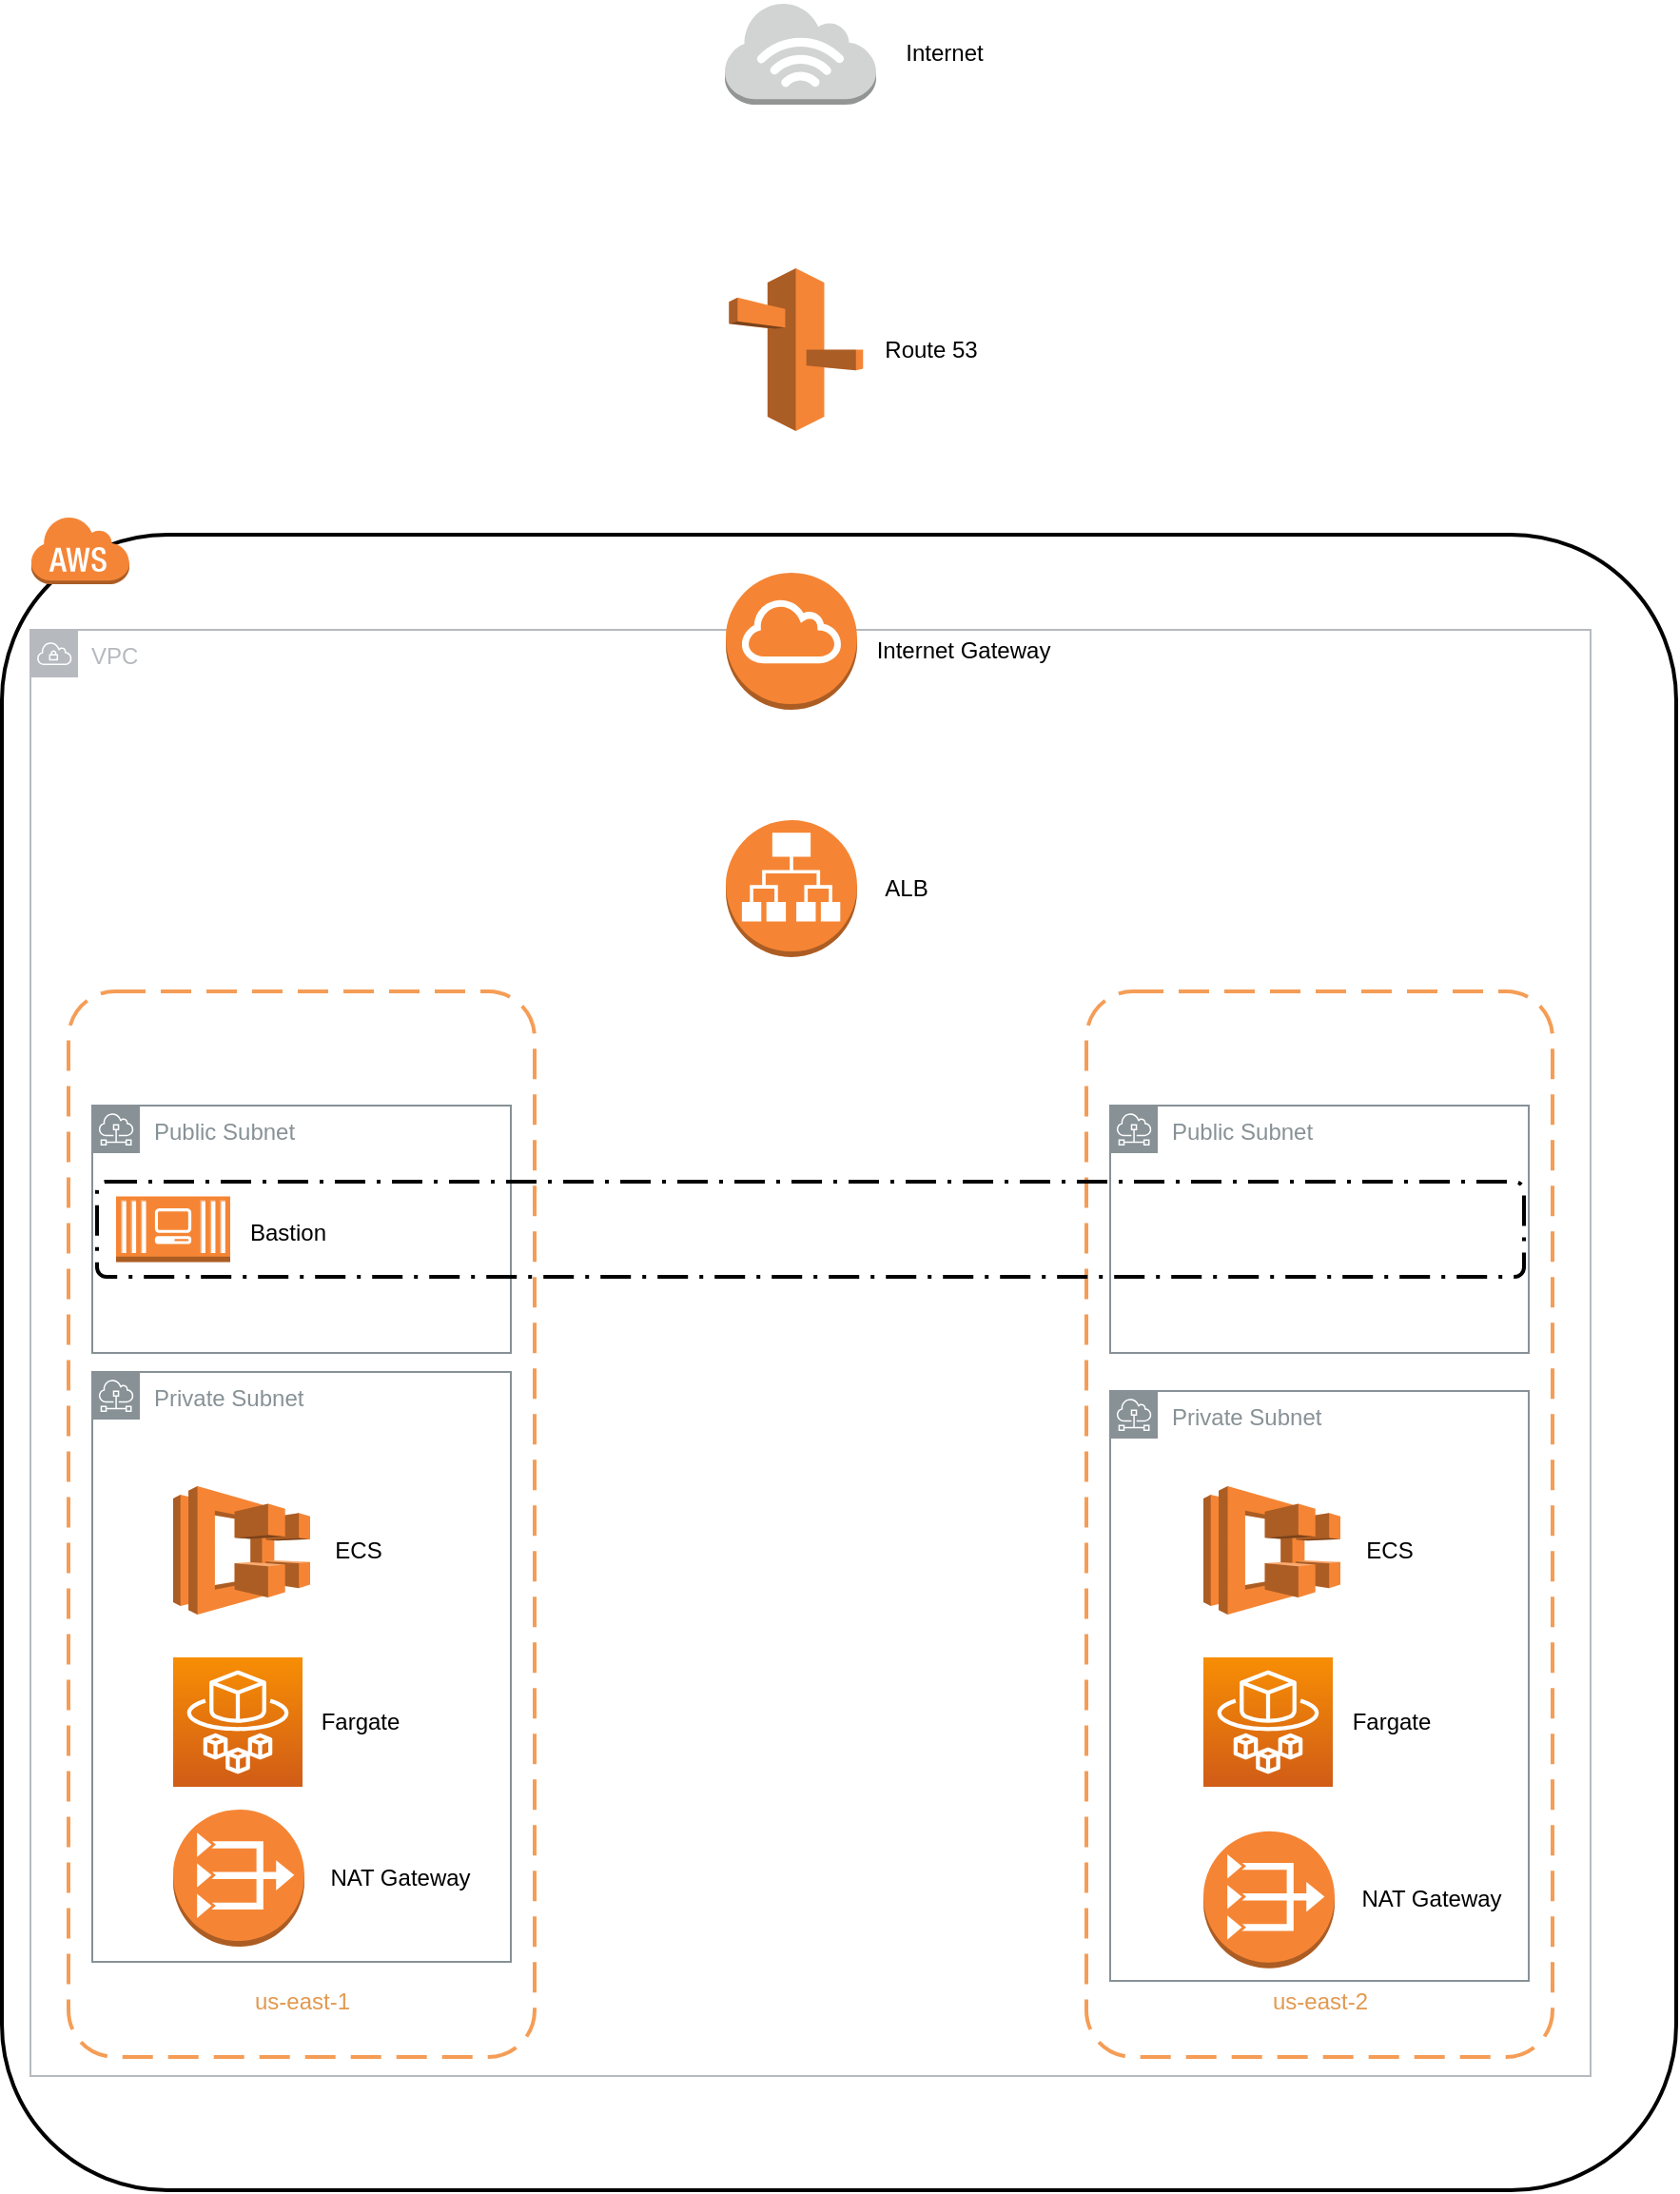 <mxfile version="20.8.5" type="github">
  <diagram id="JSZGtELMuPq8PO9FkglY" name="Page-1">
    <mxGraphModel dx="1434" dy="1864" grid="1" gridSize="10" guides="1" tooltips="1" connect="1" arrows="1" fold="1" page="1" pageScale="1" pageWidth="850" pageHeight="1100" math="0" shadow="0">
      <root>
        <mxCell id="0" />
        <mxCell id="1" parent="0" />
        <mxCell id="6mEMHJtNszO1gkZ6zy6h-1" value="" style="rounded=1;arcSize=10;dashed=0;fillColor=none;gradientColor=none;strokeWidth=2;" vertex="1" parent="1">
          <mxGeometry x="190" y="-120" width="880" height="870" as="geometry" />
        </mxCell>
        <mxCell id="6mEMHJtNszO1gkZ6zy6h-2" value="" style="dashed=0;html=1;shape=mxgraph.aws3.cloud;fillColor=#F58536;gradientColor=none;dashed=0;" vertex="1" parent="1">
          <mxGeometry x="205" y="-130" width="52" height="36" as="geometry" />
        </mxCell>
        <mxCell id="6mEMHJtNszO1gkZ6zy6h-11" value="VPC" style="sketch=0;outlineConnect=0;gradientColor=none;html=1;whiteSpace=wrap;fontSize=12;fontStyle=0;shape=mxgraph.aws4.group;grIcon=mxgraph.aws4.group_vpc;strokeColor=#B6BABF;fillColor=none;verticalAlign=top;align=left;spacingLeft=30;fontColor=#B6BABF;dashed=0;" vertex="1" parent="1">
          <mxGeometry x="205" y="-70" width="820" height="760" as="geometry" />
        </mxCell>
        <mxCell id="6mEMHJtNszO1gkZ6zy6h-10" value="" style="group" vertex="1" connectable="0" parent="1">
          <mxGeometry x="570.5" y="30" width="119" height="72" as="geometry" />
        </mxCell>
        <mxCell id="6mEMHJtNszO1gkZ6zy6h-8" value="" style="outlineConnect=0;dashed=0;verticalLabelPosition=bottom;verticalAlign=top;align=center;html=1;shape=mxgraph.aws3.application_load_balancer;fillColor=#F58534;gradientColor=none;fontColor=#e29950;" vertex="1" parent="6mEMHJtNszO1gkZ6zy6h-10">
          <mxGeometry width="69" height="72" as="geometry" />
        </mxCell>
        <mxCell id="6mEMHJtNszO1gkZ6zy6h-9" value="ALB" style="text;html=1;align=center;verticalAlign=middle;resizable=0;points=[];autosize=1;strokeColor=none;fillColor=none;fontColor=#000000;" vertex="1" parent="6mEMHJtNszO1gkZ6zy6h-10">
          <mxGeometry x="69" y="21" width="50" height="30" as="geometry" />
        </mxCell>
        <mxCell id="6mEMHJtNszO1gkZ6zy6h-12" value="" style="group" vertex="1" connectable="0" parent="1">
          <mxGeometry x="225" y="120" width="245" height="560" as="geometry" />
        </mxCell>
        <mxCell id="6mEMHJtNszO1gkZ6zy6h-3" value="" style="rounded=1;arcSize=10;dashed=1;strokeColor=#F59D56;fillColor=none;gradientColor=none;dashPattern=8 4;strokeWidth=2;" vertex="1" parent="6mEMHJtNszO1gkZ6zy6h-12">
          <mxGeometry width="245.0" height="560" as="geometry" />
        </mxCell>
        <mxCell id="6mEMHJtNszO1gkZ6zy6h-5" value="us-east-1" style="text;html=1;align=center;verticalAlign=middle;whiteSpace=wrap;rounded=0;fontColor=#e29950;" vertex="1" parent="6mEMHJtNszO1gkZ6zy6h-12">
          <mxGeometry x="85.75" y="513.333" width="73.5" height="35" as="geometry" />
        </mxCell>
        <mxCell id="6mEMHJtNszO1gkZ6zy6h-16" value="Public Subnet" style="sketch=0;outlineConnect=0;gradientColor=none;html=1;whiteSpace=wrap;fontSize=12;fontStyle=0;shape=mxgraph.aws4.group;grIcon=mxgraph.aws4.group_subnet;strokeColor=#879196;fillColor=none;verticalAlign=top;align=left;spacingLeft=30;fontColor=#879196;dashed=0;" vertex="1" parent="6mEMHJtNszO1gkZ6zy6h-12">
          <mxGeometry x="12.5" y="60" width="220" height="130" as="geometry" />
        </mxCell>
        <mxCell id="6mEMHJtNszO1gkZ6zy6h-25" value="Private Subnet" style="sketch=0;outlineConnect=0;gradientColor=none;html=1;whiteSpace=wrap;fontSize=12;fontStyle=0;shape=mxgraph.aws4.group;grIcon=mxgraph.aws4.group_subnet;strokeColor=#879196;fillColor=none;verticalAlign=top;align=left;spacingLeft=30;fontColor=#879196;dashed=0;" vertex="1" parent="6mEMHJtNszO1gkZ6zy6h-12">
          <mxGeometry x="12.5" y="200" width="220" height="310" as="geometry" />
        </mxCell>
        <mxCell id="6mEMHJtNszO1gkZ6zy6h-29" value="" style="group" vertex="1" connectable="0" parent="6mEMHJtNszO1gkZ6zy6h-12">
          <mxGeometry x="55" y="260" width="122" height="67.5" as="geometry" />
        </mxCell>
        <mxCell id="6mEMHJtNszO1gkZ6zy6h-27" value="" style="outlineConnect=0;dashed=0;verticalLabelPosition=bottom;verticalAlign=top;align=center;html=1;shape=mxgraph.aws3.ecs;fillColor=#F58534;gradientColor=none;fontColor=#000000;" vertex="1" parent="6mEMHJtNszO1gkZ6zy6h-29">
          <mxGeometry width="72" height="67.5" as="geometry" />
        </mxCell>
        <mxCell id="6mEMHJtNszO1gkZ6zy6h-28" value="ECS" style="text;html=1;align=center;verticalAlign=middle;resizable=0;points=[];autosize=1;strokeColor=none;fillColor=none;fontColor=#000000;" vertex="1" parent="6mEMHJtNszO1gkZ6zy6h-29">
          <mxGeometry x="72" y="18.75" width="50" height="30" as="geometry" />
        </mxCell>
        <mxCell id="6mEMHJtNszO1gkZ6zy6h-35" value="" style="group" vertex="1" connectable="0" parent="6mEMHJtNszO1gkZ6zy6h-12">
          <mxGeometry x="55" y="350" width="128" height="68" as="geometry" />
        </mxCell>
        <mxCell id="6mEMHJtNszO1gkZ6zy6h-33" value="" style="sketch=0;points=[[0,0,0],[0.25,0,0],[0.5,0,0],[0.75,0,0],[1,0,0],[0,1,0],[0.25,1,0],[0.5,1,0],[0.75,1,0],[1,1,0],[0,0.25,0],[0,0.5,0],[0,0.75,0],[1,0.25,0],[1,0.5,0],[1,0.75,0]];outlineConnect=0;fontColor=#232F3E;gradientColor=#F78E04;gradientDirection=north;fillColor=#D05C17;strokeColor=#ffffff;dashed=0;verticalLabelPosition=bottom;verticalAlign=top;align=center;html=1;fontSize=12;fontStyle=0;aspect=fixed;shape=mxgraph.aws4.resourceIcon;resIcon=mxgraph.aws4.fargate;" vertex="1" parent="6mEMHJtNszO1gkZ6zy6h-35">
          <mxGeometry width="68" height="68" as="geometry" />
        </mxCell>
        <mxCell id="6mEMHJtNszO1gkZ6zy6h-34" value="Fargate" style="text;html=1;align=center;verticalAlign=middle;resizable=0;points=[];autosize=1;strokeColor=none;fillColor=none;fontColor=#000000;" vertex="1" parent="6mEMHJtNszO1gkZ6zy6h-35">
          <mxGeometry x="68" y="19" width="60" height="30" as="geometry" />
        </mxCell>
        <mxCell id="6mEMHJtNszO1gkZ6zy6h-58" value="" style="group" vertex="1" connectable="0" parent="6mEMHJtNszO1gkZ6zy6h-12">
          <mxGeometry x="55" y="430" width="169" height="72" as="geometry" />
        </mxCell>
        <mxCell id="6mEMHJtNszO1gkZ6zy6h-56" value="" style="outlineConnect=0;dashed=0;verticalLabelPosition=bottom;verticalAlign=top;align=center;html=1;shape=mxgraph.aws3.vpc_nat_gateway;fillColor=#F58534;gradientColor=none;fontColor=#000000;" vertex="1" parent="6mEMHJtNszO1gkZ6zy6h-58">
          <mxGeometry width="69" height="72" as="geometry" />
        </mxCell>
        <mxCell id="6mEMHJtNszO1gkZ6zy6h-57" value="NAT Gateway" style="text;html=1;align=center;verticalAlign=middle;resizable=0;points=[];autosize=1;strokeColor=none;fillColor=none;fontColor=#000000;" vertex="1" parent="6mEMHJtNszO1gkZ6zy6h-58">
          <mxGeometry x="69" y="21" width="100" height="30" as="geometry" />
        </mxCell>
        <mxCell id="6mEMHJtNszO1gkZ6zy6h-13" value="" style="group" vertex="1" connectable="0" parent="1">
          <mxGeometry x="760" y="120" width="245" height="560" as="geometry" />
        </mxCell>
        <mxCell id="6mEMHJtNszO1gkZ6zy6h-4" value="" style="rounded=1;arcSize=10;dashed=1;strokeColor=#F59D56;fillColor=none;gradientColor=none;dashPattern=8 4;strokeWidth=2;" vertex="1" parent="6mEMHJtNszO1gkZ6zy6h-13">
          <mxGeometry width="245.0" height="560" as="geometry" />
        </mxCell>
        <mxCell id="6mEMHJtNszO1gkZ6zy6h-7" value="us-east-2" style="text;html=1;align=center;verticalAlign=middle;whiteSpace=wrap;rounded=0;fontColor=#e29950;" vertex="1" parent="6mEMHJtNszO1gkZ6zy6h-13">
          <mxGeometry x="85.75" y="513.333" width="73.5" height="35" as="geometry" />
        </mxCell>
        <mxCell id="6mEMHJtNszO1gkZ6zy6h-21" value="Public Subnet" style="sketch=0;outlineConnect=0;gradientColor=none;html=1;whiteSpace=wrap;fontSize=12;fontStyle=0;shape=mxgraph.aws4.group;grIcon=mxgraph.aws4.group_subnet;strokeColor=#879196;fillColor=none;verticalAlign=top;align=left;spacingLeft=30;fontColor=#879196;dashed=0;" vertex="1" parent="6mEMHJtNszO1gkZ6zy6h-13">
          <mxGeometry x="12.5" y="60" width="220" height="130" as="geometry" />
        </mxCell>
        <mxCell id="6mEMHJtNszO1gkZ6zy6h-26" value="Private Subnet" style="sketch=0;outlineConnect=0;gradientColor=none;html=1;whiteSpace=wrap;fontSize=12;fontStyle=0;shape=mxgraph.aws4.group;grIcon=mxgraph.aws4.group_subnet;strokeColor=#879196;fillColor=none;verticalAlign=top;align=left;spacingLeft=30;fontColor=#879196;dashed=0;" vertex="1" parent="6mEMHJtNszO1gkZ6zy6h-13">
          <mxGeometry x="12.5" y="210" width="220" height="310" as="geometry" />
        </mxCell>
        <mxCell id="6mEMHJtNszO1gkZ6zy6h-42" value="" style="group" vertex="1" connectable="0" parent="6mEMHJtNszO1gkZ6zy6h-13">
          <mxGeometry x="61.5" y="260" width="122" height="67.5" as="geometry" />
        </mxCell>
        <mxCell id="6mEMHJtNszO1gkZ6zy6h-49" value="" style="group" vertex="1" connectable="0" parent="6mEMHJtNszO1gkZ6zy6h-42">
          <mxGeometry width="122" height="67.5" as="geometry" />
        </mxCell>
        <mxCell id="6mEMHJtNszO1gkZ6zy6h-43" value="" style="outlineConnect=0;dashed=0;verticalLabelPosition=bottom;verticalAlign=top;align=center;html=1;shape=mxgraph.aws3.ecs;fillColor=#F58534;gradientColor=none;fontColor=#000000;" vertex="1" parent="6mEMHJtNszO1gkZ6zy6h-49">
          <mxGeometry width="72" height="67.5" as="geometry" />
        </mxCell>
        <mxCell id="6mEMHJtNszO1gkZ6zy6h-44" value="ECS" style="text;html=1;align=center;verticalAlign=middle;resizable=0;points=[];autosize=1;strokeColor=none;fillColor=none;fontColor=#000000;" vertex="1" parent="6mEMHJtNszO1gkZ6zy6h-49">
          <mxGeometry x="72" y="18.75" width="50" height="30" as="geometry" />
        </mxCell>
        <mxCell id="6mEMHJtNszO1gkZ6zy6h-45" value="" style="group" vertex="1" connectable="0" parent="6mEMHJtNszO1gkZ6zy6h-13">
          <mxGeometry x="61.5" y="350" width="128" height="68" as="geometry" />
        </mxCell>
        <mxCell id="6mEMHJtNszO1gkZ6zy6h-48" value="" style="group" vertex="1" connectable="0" parent="6mEMHJtNszO1gkZ6zy6h-45">
          <mxGeometry width="128" height="68" as="geometry" />
        </mxCell>
        <mxCell id="6mEMHJtNszO1gkZ6zy6h-46" value="" style="sketch=0;points=[[0,0,0],[0.25,0,0],[0.5,0,0],[0.75,0,0],[1,0,0],[0,1,0],[0.25,1,0],[0.5,1,0],[0.75,1,0],[1,1,0],[0,0.25,0],[0,0.5,0],[0,0.75,0],[1,0.25,0],[1,0.5,0],[1,0.75,0]];outlineConnect=0;fontColor=#232F3E;gradientColor=#F78E04;gradientDirection=north;fillColor=#D05C17;strokeColor=#ffffff;dashed=0;verticalLabelPosition=bottom;verticalAlign=top;align=center;html=1;fontSize=12;fontStyle=0;aspect=fixed;shape=mxgraph.aws4.resourceIcon;resIcon=mxgraph.aws4.fargate;" vertex="1" parent="6mEMHJtNszO1gkZ6zy6h-48">
          <mxGeometry width="68" height="68" as="geometry" />
        </mxCell>
        <mxCell id="6mEMHJtNszO1gkZ6zy6h-47" value="Fargate" style="text;html=1;align=center;verticalAlign=middle;resizable=0;points=[];autosize=1;strokeColor=none;fillColor=none;fontColor=#000000;" vertex="1" parent="6mEMHJtNszO1gkZ6zy6h-48">
          <mxGeometry x="68" y="19" width="60" height="30" as="geometry" />
        </mxCell>
        <mxCell id="6mEMHJtNszO1gkZ6zy6h-59" value="" style="group" vertex="1" connectable="0" parent="6mEMHJtNszO1gkZ6zy6h-13">
          <mxGeometry x="61.5" y="441.33" width="169" height="72" as="geometry" />
        </mxCell>
        <mxCell id="6mEMHJtNszO1gkZ6zy6h-60" value="" style="outlineConnect=0;dashed=0;verticalLabelPosition=bottom;verticalAlign=top;align=center;html=1;shape=mxgraph.aws3.vpc_nat_gateway;fillColor=#F58534;gradientColor=none;fontColor=#000000;" vertex="1" parent="6mEMHJtNszO1gkZ6zy6h-59">
          <mxGeometry width="69" height="72" as="geometry" />
        </mxCell>
        <mxCell id="6mEMHJtNszO1gkZ6zy6h-61" value="NAT Gateway" style="text;html=1;align=center;verticalAlign=middle;resizable=0;points=[];autosize=1;strokeColor=none;fillColor=none;fontColor=#000000;" vertex="1" parent="6mEMHJtNszO1gkZ6zy6h-59">
          <mxGeometry x="69" y="21" width="100" height="30" as="geometry" />
        </mxCell>
        <mxCell id="6mEMHJtNszO1gkZ6zy6h-19" value="" style="group" vertex="1" connectable="0" parent="1">
          <mxGeometry x="250" y="227.75" width="120" height="34.5" as="geometry" />
        </mxCell>
        <mxCell id="6mEMHJtNszO1gkZ6zy6h-17" value="" style="outlineConnect=0;dashed=0;verticalLabelPosition=bottom;verticalAlign=top;align=center;html=1;shape=mxgraph.aws3.ec2_compute_container_3;fillColor=#F58534;gradientColor=none;fontColor=#000000;" vertex="1" parent="6mEMHJtNszO1gkZ6zy6h-19">
          <mxGeometry width="60" height="34.5" as="geometry" />
        </mxCell>
        <mxCell id="6mEMHJtNszO1gkZ6zy6h-18" value="Bastion" style="text;html=1;align=center;verticalAlign=middle;resizable=0;points=[];autosize=1;strokeColor=none;fillColor=none;fontColor=#000000;" vertex="1" parent="6mEMHJtNszO1gkZ6zy6h-19">
          <mxGeometry x="60" y="4.5" width="60" height="30" as="geometry" />
        </mxCell>
        <mxCell id="6mEMHJtNszO1gkZ6zy6h-20" value="" style="rounded=1;arcSize=10;dashed=1;fillColor=none;gradientColor=none;dashPattern=8 3 1 3;strokeWidth=2;fontColor=#000000;" vertex="1" parent="1">
          <mxGeometry x="240" y="220" width="750" height="50" as="geometry" />
        </mxCell>
        <mxCell id="6mEMHJtNszO1gkZ6zy6h-24" value="" style="group" vertex="1" connectable="0" parent="1">
          <mxGeometry x="570.5" y="-100" width="179" height="72" as="geometry" />
        </mxCell>
        <mxCell id="6mEMHJtNszO1gkZ6zy6h-22" value="" style="outlineConnect=0;dashed=0;verticalLabelPosition=bottom;verticalAlign=top;align=center;html=1;shape=mxgraph.aws3.internet_gateway;fillColor=#F58534;gradientColor=none;fontColor=#000000;" vertex="1" parent="6mEMHJtNszO1gkZ6zy6h-24">
          <mxGeometry width="69" height="72" as="geometry" />
        </mxCell>
        <mxCell id="6mEMHJtNszO1gkZ6zy6h-23" value="Internet Gateway" style="text;html=1;align=center;verticalAlign=middle;resizable=0;points=[];autosize=1;strokeColor=none;fillColor=none;fontColor=#000000;" vertex="1" parent="6mEMHJtNszO1gkZ6zy6h-24">
          <mxGeometry x="69" y="26" width="110" height="30" as="geometry" />
        </mxCell>
        <mxCell id="6mEMHJtNszO1gkZ6zy6h-52" value="" style="group" vertex="1" connectable="0" parent="1">
          <mxGeometry x="572.13" y="-260" width="140.5" height="85.5" as="geometry" />
        </mxCell>
        <mxCell id="6mEMHJtNszO1gkZ6zy6h-50" value="" style="outlineConnect=0;dashed=0;verticalLabelPosition=bottom;verticalAlign=top;align=center;html=1;shape=mxgraph.aws3.route_53;fillColor=#F58536;gradientColor=none;fontColor=#000000;" vertex="1" parent="6mEMHJtNszO1gkZ6zy6h-52">
          <mxGeometry width="70.5" height="85.5" as="geometry" />
        </mxCell>
        <mxCell id="6mEMHJtNszO1gkZ6zy6h-51" value="Route 53" style="text;html=1;align=center;verticalAlign=middle;resizable=0;points=[];autosize=1;strokeColor=none;fillColor=none;fontColor=#000000;" vertex="1" parent="6mEMHJtNszO1gkZ6zy6h-52">
          <mxGeometry x="70.5" y="27.75" width="70" height="30" as="geometry" />
        </mxCell>
        <mxCell id="6mEMHJtNszO1gkZ6zy6h-55" value="" style="group" vertex="1" connectable="0" parent="1">
          <mxGeometry x="570" y="-400" width="144.75" height="54" as="geometry" />
        </mxCell>
        <mxCell id="6mEMHJtNszO1gkZ6zy6h-53" value="" style="outlineConnect=0;dashed=0;verticalLabelPosition=bottom;verticalAlign=top;align=center;html=1;shape=mxgraph.aws3.internet_3;fillColor=#D2D3D3;gradientColor=none;fontColor=#000000;" vertex="1" parent="6mEMHJtNszO1gkZ6zy6h-55">
          <mxGeometry width="79.5" height="54" as="geometry" />
        </mxCell>
        <mxCell id="6mEMHJtNszO1gkZ6zy6h-54" value="Internet" style="text;html=1;align=center;verticalAlign=middle;resizable=0;points=[];autosize=1;strokeColor=none;fillColor=none;fontColor=#000000;" vertex="1" parent="6mEMHJtNszO1gkZ6zy6h-55">
          <mxGeometry x="84.75" y="12" width="60" height="30" as="geometry" />
        </mxCell>
      </root>
    </mxGraphModel>
  </diagram>
</mxfile>
